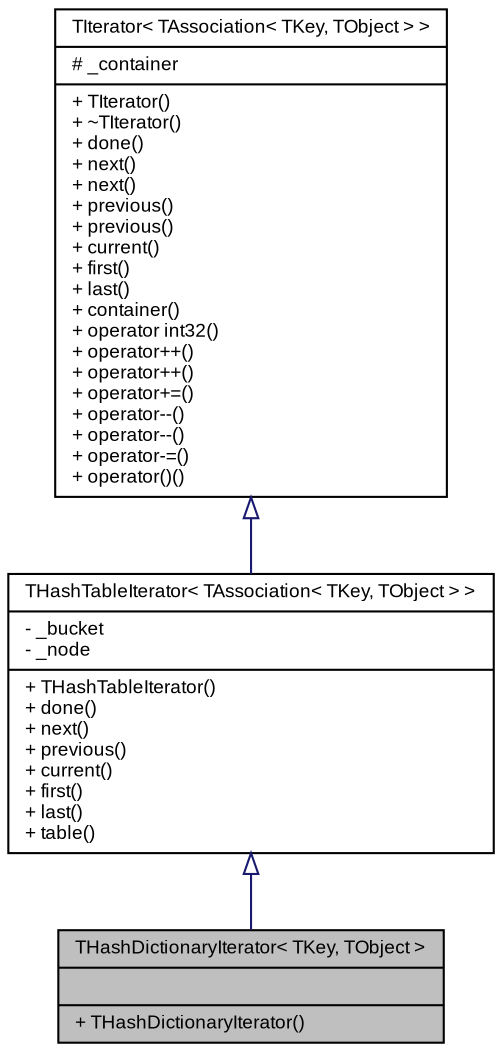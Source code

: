digraph G
{
  bgcolor="transparent";
  edge [fontname="Arial",fontsize="9",labelfontname="Arial",labelfontsize="9"];
  node [fontname="Arial",fontsize="9",shape=record];
  Node1 [label="{THashDictionaryIterator\< TKey, TObject \>\n||+ THashDictionaryIterator()\l}",height=0.2,width=0.4,color="black", fillcolor="grey75", style="filled" fontcolor="black"];
  Node2 -> Node1 [dir=back,color="midnightblue",fontsize="9",style="solid",arrowtail="empty",fontname="Arial"];
  Node2 [label="{THashTableIterator\< TAssociation\< TKey, TObject \> \>\n|- _bucket\l- _node\l|+ THashTableIterator()\l+ done()\l+ next()\l+ previous()\l+ current()\l+ first()\l+ last()\l+ table()\l}",height=0.2,width=0.4,color="black",URL="$classSteinberg_1_1THashTableIterator.html"];
  Node3 -> Node2 [dir=back,color="midnightblue",fontsize="9",style="solid",arrowtail="empty",fontname="Arial"];
  Node3 [label="{TIterator\< TAssociation\< TKey, TObject \> \>\n|# _container\l|+ TIterator()\l+ ~TIterator()\l+ done()\l+ next()\l+ next()\l+ previous()\l+ previous()\l+ current()\l+ first()\l+ last()\l+ container()\l+ operator int32()\l+ operator++()\l+ operator++()\l+ operator+=()\l+ operator--()\l+ operator--()\l+ operator-=()\l+ operator()()\l}",height=0.2,width=0.4,color="black",URL="$classSteinberg_1_1TIterator.html"];
}

